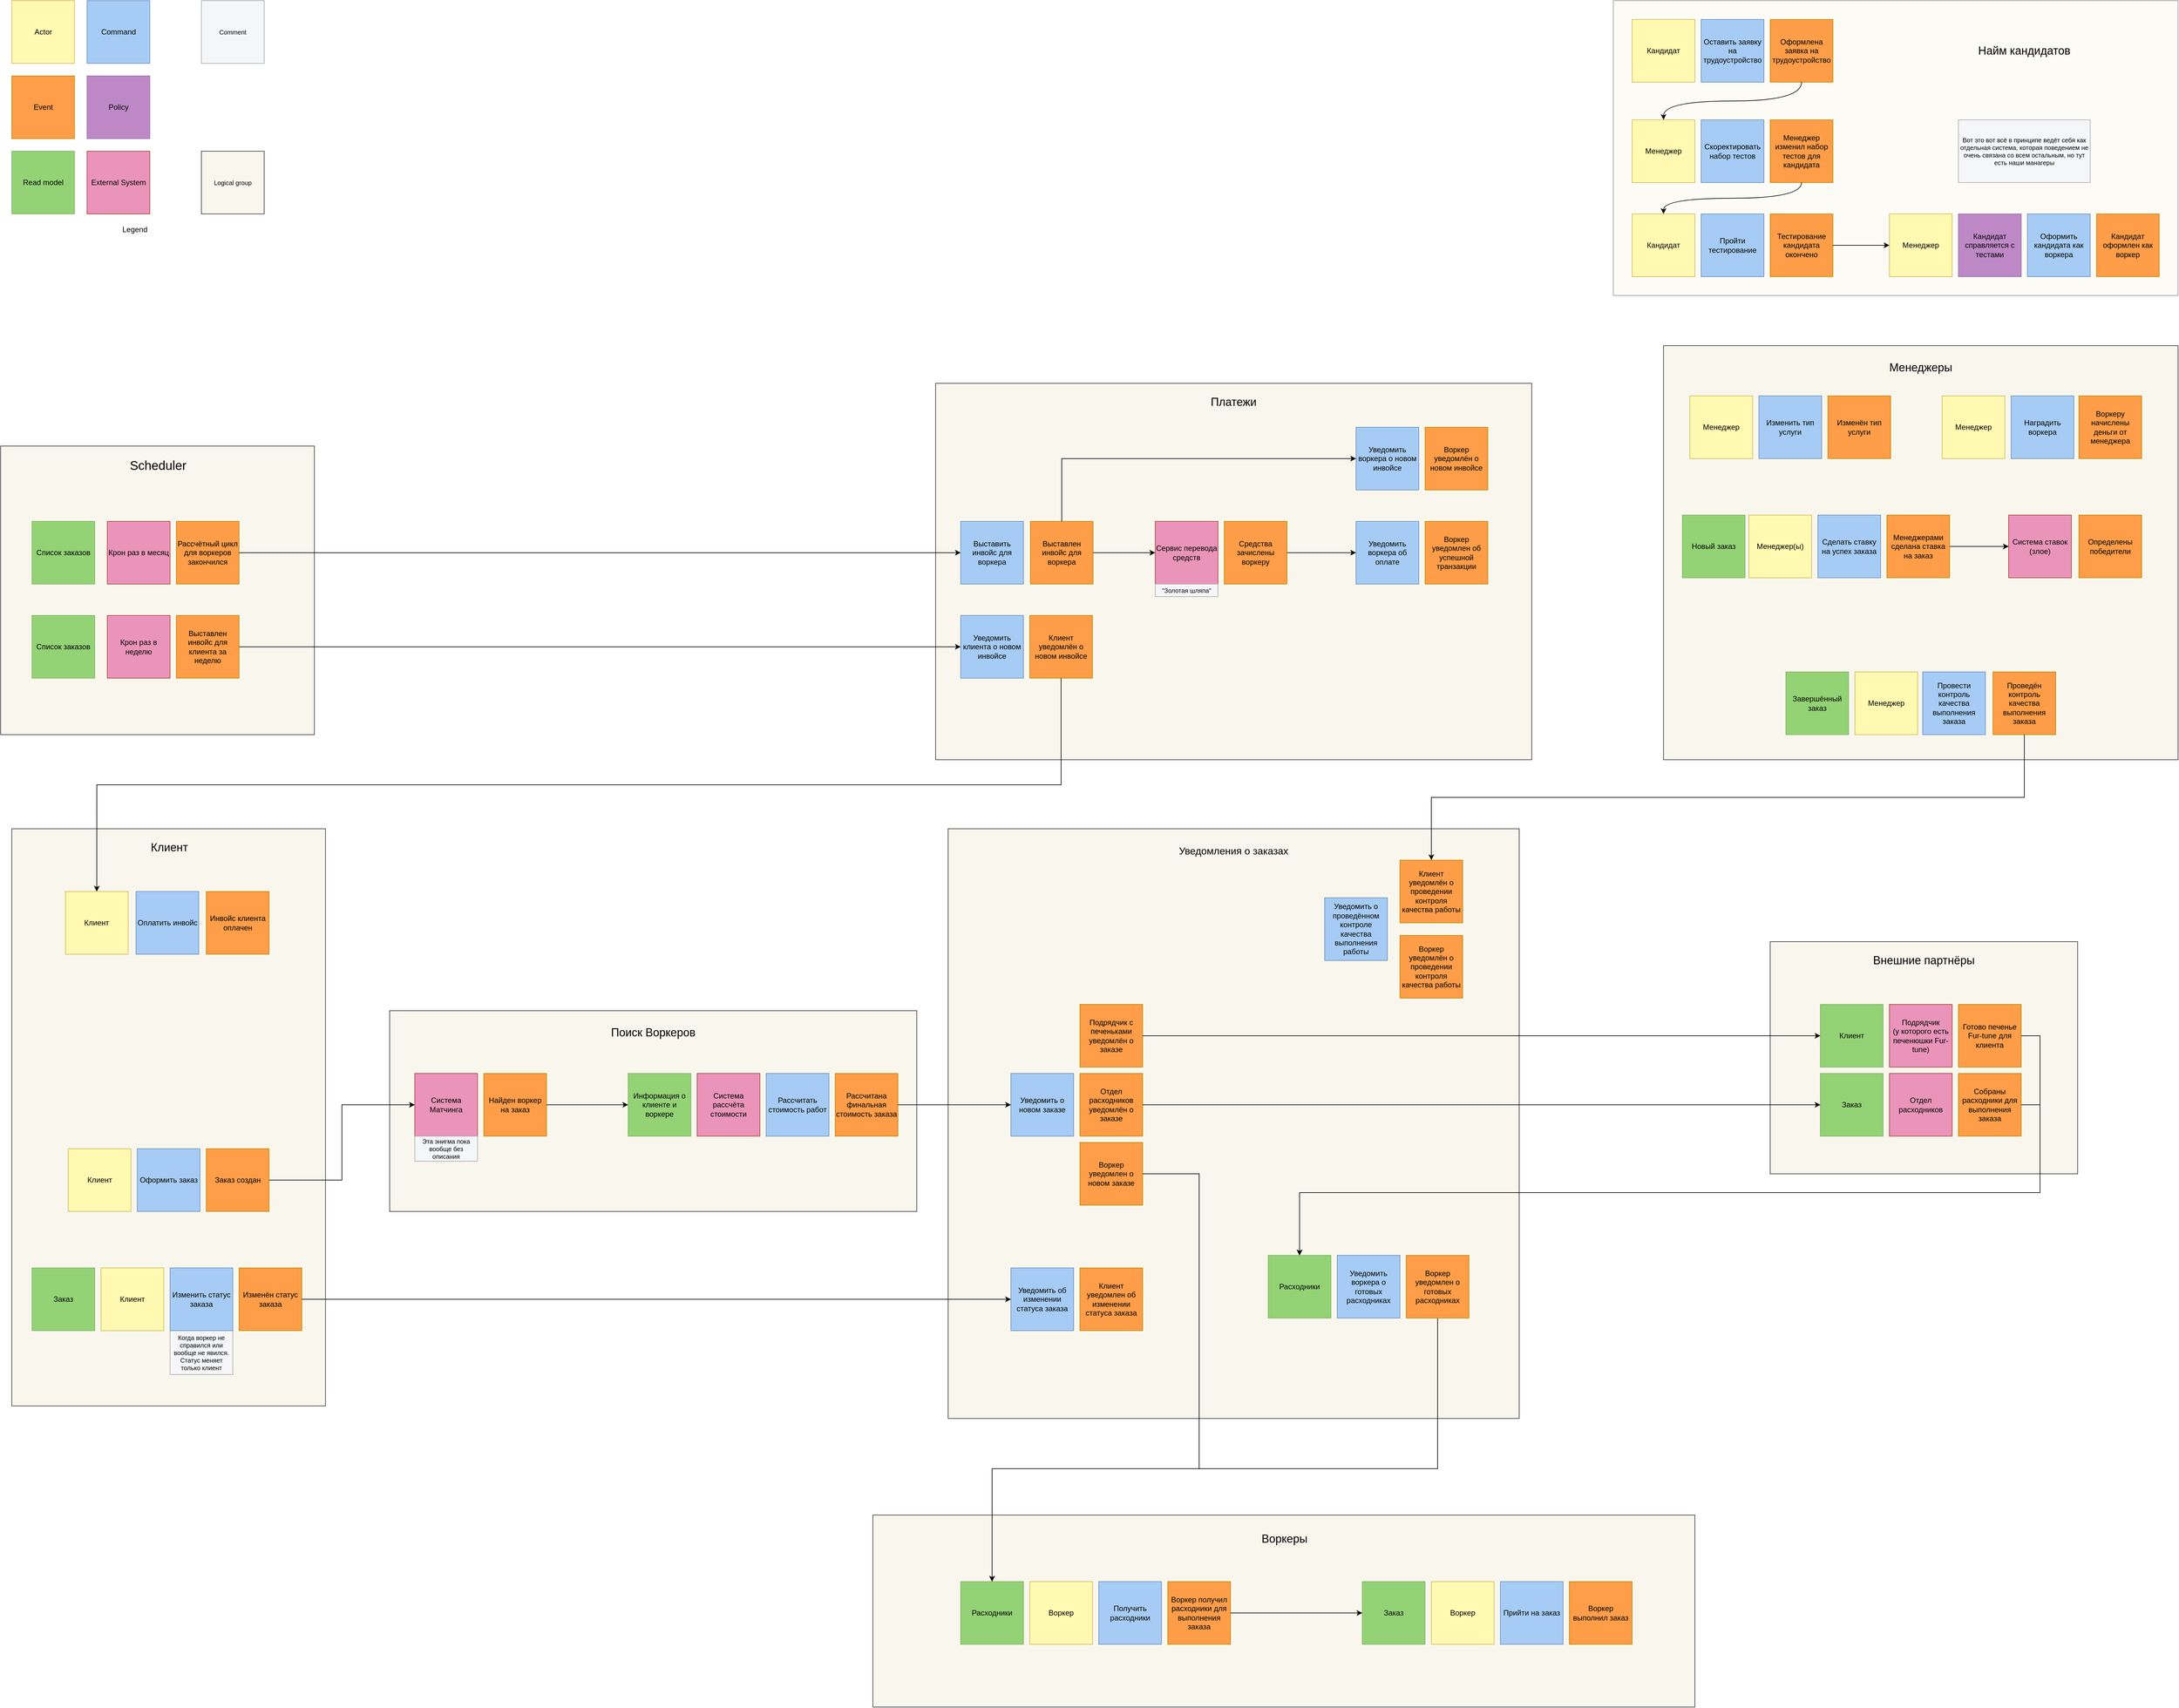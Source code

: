 <mxfile version="22.1.3" type="device">
  <diagram name="Страница — 1" id="EIuL48LAk6W-UodjuBAX">
    <mxGraphModel dx="-1080" dy="1481" grid="1" gridSize="10" guides="1" tooltips="1" connect="1" arrows="1" fold="1" page="1" pageScale="1" pageWidth="827" pageHeight="1169" background="none" math="0" shadow="0">
      <root>
        <mxCell id="0" />
        <mxCell id="1" parent="0" />
        <mxCell id="MikG4YNewmSnIjtrSvaZ-306" value="" style="group" vertex="1" connectable="0" parent="1">
          <mxGeometry x="2270" y="-10" width="502.25" height="460" as="geometry" />
        </mxCell>
        <mxCell id="MikG4YNewmSnIjtrSvaZ-277" value="" style="rounded=0;whiteSpace=wrap;html=1;fillColor=#f9f7ed;strokeColor=#36393d;container=0;" vertex="1" parent="MikG4YNewmSnIjtrSvaZ-306">
          <mxGeometry width="500" height="460" as="geometry" />
        </mxCell>
        <mxCell id="MikG4YNewmSnIjtrSvaZ-276" value="Scheduler" style="text;html=1;strokeColor=none;fillColor=none;align=center;verticalAlign=middle;whiteSpace=wrap;rounded=0;fontSize=20;container=0;" vertex="1" parent="MikG4YNewmSnIjtrSvaZ-306">
          <mxGeometry width="502.25" height="60" as="geometry" />
        </mxCell>
        <mxCell id="MikG4YNewmSnIjtrSvaZ-304" value="" style="group" vertex="1" connectable="0" parent="MikG4YNewmSnIjtrSvaZ-306">
          <mxGeometry x="50" y="120" width="330" height="100" as="geometry" />
        </mxCell>
        <mxCell id="MikG4YNewmSnIjtrSvaZ-128" value="Крон раз в месяц" style="rounded=0;whiteSpace=wrap;html=1;fillColor=#ea94bb;strokeColor=#ae4132;container=0;" vertex="1" parent="MikG4YNewmSnIjtrSvaZ-304">
          <mxGeometry x="120" width="100" height="100" as="geometry" />
        </mxCell>
        <mxCell id="MikG4YNewmSnIjtrSvaZ-296" value="Список заказов" style="rounded=0;whiteSpace=wrap;html=1;fillColor=#93d275;strokeColor=#82b366;container=0;" vertex="1" parent="MikG4YNewmSnIjtrSvaZ-304">
          <mxGeometry width="100" height="100" as="geometry" />
        </mxCell>
        <mxCell id="MikG4YNewmSnIjtrSvaZ-87" value="Рассчётный цикл для воркеров закончился" style="rounded=0;whiteSpace=wrap;html=1;fillColor=#ff9d48;strokeColor=#BF8A00;container=0;" vertex="1" parent="MikG4YNewmSnIjtrSvaZ-304">
          <mxGeometry x="230" width="100" height="100" as="geometry" />
        </mxCell>
        <mxCell id="MikG4YNewmSnIjtrSvaZ-293" value="" style="group" vertex="1" connectable="0" parent="1">
          <mxGeometry x="3780" y="600" width="910" height="940" as="geometry" />
        </mxCell>
        <mxCell id="MikG4YNewmSnIjtrSvaZ-242" value="" style="rounded=0;whiteSpace=wrap;html=1;fillColor=#f9f7ed;strokeColor=#36393d;" vertex="1" parent="MikG4YNewmSnIjtrSvaZ-293">
          <mxGeometry width="910" height="940" as="geometry" />
        </mxCell>
        <mxCell id="MikG4YNewmSnIjtrSvaZ-283" value="&lt;font style=&quot;font-size: 16px;&quot;&gt;Уведомления о заказах&lt;/font&gt;" style="text;html=1;strokeColor=none;fillColor=none;align=center;verticalAlign=middle;whiteSpace=wrap;rounded=0;" vertex="1" parent="MikG4YNewmSnIjtrSvaZ-293">
          <mxGeometry width="910" height="70" as="geometry" />
        </mxCell>
        <mxCell id="MikG4YNewmSnIjtrSvaZ-243" value="" style="group" vertex="1" connectable="0" parent="MikG4YNewmSnIjtrSvaZ-293">
          <mxGeometry x="100" y="700" width="210" height="100" as="geometry" />
        </mxCell>
        <mxCell id="MikG4YNewmSnIjtrSvaZ-75" value="Клиент уведомлен об изменении статуса заказа" style="rounded=0;whiteSpace=wrap;html=1;fillColor=#ff9d48;strokeColor=#BF8A00;" vertex="1" parent="MikG4YNewmSnIjtrSvaZ-243">
          <mxGeometry x="110" width="100" height="100" as="geometry" />
        </mxCell>
        <mxCell id="MikG4YNewmSnIjtrSvaZ-179" value="Уведомить об изменении статуса заказа" style="rounded=0;whiteSpace=wrap;html=1;fillColor=#a6ccf5;strokeColor=#6c8ebf;" vertex="1" parent="MikG4YNewmSnIjtrSvaZ-243">
          <mxGeometry width="100" height="100" as="geometry" />
        </mxCell>
        <mxCell id="MikG4YNewmSnIjtrSvaZ-196" value="" style="group" vertex="1" connectable="0" parent="MikG4YNewmSnIjtrSvaZ-293">
          <mxGeometry x="100" y="280" width="210" height="320" as="geometry" />
        </mxCell>
        <mxCell id="MikG4YNewmSnIjtrSvaZ-85" value="Отдел расходников уведомлён о заказе" style="rounded=0;whiteSpace=wrap;html=1;fillColor=#ff9d48;strokeColor=#BF8A00;" vertex="1" parent="MikG4YNewmSnIjtrSvaZ-196">
          <mxGeometry x="110" y="110" width="100" height="100" as="geometry" />
        </mxCell>
        <mxCell id="MikG4YNewmSnIjtrSvaZ-186" value="Уведомить о новом заказе" style="rounded=0;whiteSpace=wrap;html=1;fillColor=#a6ccf5;strokeColor=#6c8ebf;" vertex="1" parent="MikG4YNewmSnIjtrSvaZ-196">
          <mxGeometry y="110" width="100" height="100" as="geometry" />
        </mxCell>
        <mxCell id="MikG4YNewmSnIjtrSvaZ-76" value="Воркер уведомлен о новом заказе" style="rounded=0;whiteSpace=wrap;html=1;fillColor=#ff9d48;strokeColor=#BF8A00;" vertex="1" parent="MikG4YNewmSnIjtrSvaZ-196">
          <mxGeometry x="110" y="220" width="100" height="100" as="geometry" />
        </mxCell>
        <mxCell id="MikG4YNewmSnIjtrSvaZ-195" value="Подрядчик с печеньками уведомлён о заказе" style="rounded=0;whiteSpace=wrap;html=1;fillColor=#ff9d48;strokeColor=#BF8A00;" vertex="1" parent="MikG4YNewmSnIjtrSvaZ-196">
          <mxGeometry x="110" width="100" height="100" as="geometry" />
        </mxCell>
        <mxCell id="MikG4YNewmSnIjtrSvaZ-292" value="" style="group" vertex="1" connectable="0" parent="1">
          <mxGeometry x="2890" y="890" width="840" height="320" as="geometry" />
        </mxCell>
        <mxCell id="MikG4YNewmSnIjtrSvaZ-290" value="" style="rounded=0;whiteSpace=wrap;html=1;fillColor=#f9f7ed;strokeColor=#36393d;" vertex="1" parent="MikG4YNewmSnIjtrSvaZ-292">
          <mxGeometry width="840" height="320" as="geometry" />
        </mxCell>
        <mxCell id="MikG4YNewmSnIjtrSvaZ-291" value="Поиск Воркеров" style="text;html=1;strokeColor=none;fillColor=none;align=center;verticalAlign=middle;whiteSpace=wrap;rounded=0;fontSize=18;" vertex="1" parent="MikG4YNewmSnIjtrSvaZ-292">
          <mxGeometry width="840" height="70" as="geometry" />
        </mxCell>
        <mxCell id="MikG4YNewmSnIjtrSvaZ-307" value="Система рассчёта стоимости" style="rounded=0;whiteSpace=wrap;html=1;fillColor=#ea94bb;strokeColor=#ae4132;" vertex="1" parent="MikG4YNewmSnIjtrSvaZ-292">
          <mxGeometry x="490" y="100" width="100" height="100" as="geometry" />
        </mxCell>
        <mxCell id="MikG4YNewmSnIjtrSvaZ-57" value="Информация о клиенте и воркере" style="rounded=0;whiteSpace=wrap;html=1;fillColor=#93d275;strokeColor=#82b366;" vertex="1" parent="MikG4YNewmSnIjtrSvaZ-292">
          <mxGeometry x="380" y="100" width="100" height="100" as="geometry" />
        </mxCell>
        <mxCell id="MikG4YNewmSnIjtrSvaZ-56" value="Рассчитать стоимость работ" style="rounded=0;whiteSpace=wrap;html=1;fillColor=#a6ccf5;strokeColor=#6c8ebf;" vertex="1" parent="MikG4YNewmSnIjtrSvaZ-292">
          <mxGeometry x="600" y="100" width="100" height="100" as="geometry" />
        </mxCell>
        <mxCell id="MikG4YNewmSnIjtrSvaZ-54" value="Рассчитана&lt;br&gt;финальная стоимость заказа" style="rounded=0;whiteSpace=wrap;html=1;fillColor=#ff9d48;strokeColor=#BF8A00;" vertex="1" parent="MikG4YNewmSnIjtrSvaZ-292">
          <mxGeometry x="710" y="100" width="100" height="100" as="geometry" />
        </mxCell>
        <mxCell id="MikG4YNewmSnIjtrSvaZ-46" value="" style="group" vertex="1" connectable="0" parent="MikG4YNewmSnIjtrSvaZ-292">
          <mxGeometry x="40" y="100" width="210" height="140" as="geometry" />
        </mxCell>
        <mxCell id="MikG4YNewmSnIjtrSvaZ-47" value="Система Матчинга" style="rounded=0;whiteSpace=wrap;html=1;fillColor=#ea94bb;strokeColor=#ae4132;" vertex="1" parent="MikG4YNewmSnIjtrSvaZ-46">
          <mxGeometry width="100" height="100" as="geometry" />
        </mxCell>
        <mxCell id="MikG4YNewmSnIjtrSvaZ-48" value="Эта энигма пока вообще без описания" style="rounded=0;whiteSpace=wrap;html=1;fillColor=#f5f6f8;fontColor=default;fontStyle=0;fontSize=10;strokeColor=#AAAAAA;" vertex="1" parent="MikG4YNewmSnIjtrSvaZ-46">
          <mxGeometry y="100" width="100" height="40" as="geometry" />
        </mxCell>
        <mxCell id="MikG4YNewmSnIjtrSvaZ-49" value="Найден воркер на заказ" style="rounded=0;whiteSpace=wrap;html=1;fillColor=#ff9d48;strokeColor=#BF8A00;" vertex="1" parent="MikG4YNewmSnIjtrSvaZ-46">
          <mxGeometry x="110" width="100" height="100" as="geometry" />
        </mxCell>
        <mxCell id="MikG4YNewmSnIjtrSvaZ-318" style="edgeStyle=orthogonalEdgeStyle;rounded=0;orthogonalLoop=1;jettySize=auto;html=1;entryX=0;entryY=0.5;entryDx=0;entryDy=0;" edge="1" parent="MikG4YNewmSnIjtrSvaZ-292" source="MikG4YNewmSnIjtrSvaZ-49" target="MikG4YNewmSnIjtrSvaZ-57">
          <mxGeometry relative="1" as="geometry" />
        </mxCell>
        <mxCell id="MikG4YNewmSnIjtrSvaZ-289" value="" style="group" vertex="1" connectable="0" parent="1">
          <mxGeometry x="3660" y="1694" width="1310" height="306" as="geometry" />
        </mxCell>
        <mxCell id="MikG4YNewmSnIjtrSvaZ-248" value="" style="rounded=0;whiteSpace=wrap;html=1;fillColor=#f9f7ed;strokeColor=#36393d;" vertex="1" parent="MikG4YNewmSnIjtrSvaZ-289">
          <mxGeometry width="1310" height="306" as="geometry" />
        </mxCell>
        <mxCell id="MikG4YNewmSnIjtrSvaZ-288" value="Воркеры" style="text;html=1;strokeColor=none;fillColor=none;align=center;verticalAlign=middle;whiteSpace=wrap;rounded=0;fontSize=18;" vertex="1" parent="MikG4YNewmSnIjtrSvaZ-289">
          <mxGeometry x="2" width="1308" height="76" as="geometry" />
        </mxCell>
        <mxCell id="MikG4YNewmSnIjtrSvaZ-287" value="" style="group" vertex="1" connectable="0" parent="1">
          <mxGeometry x="4920" y="-170" width="820" height="660" as="geometry" />
        </mxCell>
        <mxCell id="MikG4YNewmSnIjtrSvaZ-273" value="" style="rounded=0;whiteSpace=wrap;html=1;fillColor=#f9f7ed;strokeColor=#36393d;" vertex="1" parent="MikG4YNewmSnIjtrSvaZ-287">
          <mxGeometry width="820" height="660" as="geometry" />
        </mxCell>
        <mxCell id="MikG4YNewmSnIjtrSvaZ-286" value="Менеджеры" style="text;html=1;strokeColor=none;fillColor=none;align=center;verticalAlign=middle;whiteSpace=wrap;rounded=0;fontSize=18;" vertex="1" parent="MikG4YNewmSnIjtrSvaZ-287">
          <mxGeometry width="820" height="70" as="geometry" />
        </mxCell>
        <mxCell id="MikG4YNewmSnIjtrSvaZ-259" style="edgeStyle=orthogonalEdgeStyle;rounded=0;orthogonalLoop=1;jettySize=auto;html=1;entryX=0;entryY=0.5;entryDx=0;entryDy=0;" edge="1" parent="MikG4YNewmSnIjtrSvaZ-287" source="MikG4YNewmSnIjtrSvaZ-92" target="MikG4YNewmSnIjtrSvaZ-94">
          <mxGeometry relative="1" as="geometry" />
        </mxCell>
        <mxCell id="MikG4YNewmSnIjtrSvaZ-295" value="" style="group" vertex="1" connectable="0" parent="MikG4YNewmSnIjtrSvaZ-287">
          <mxGeometry x="550" y="270" width="212" height="100" as="geometry" />
        </mxCell>
        <mxCell id="MikG4YNewmSnIjtrSvaZ-94" value="Система ставок&lt;br&gt;(злое)" style="rounded=0;whiteSpace=wrap;html=1;fillColor=#ea94bb;strokeColor=#ae4132;" vertex="1" parent="MikG4YNewmSnIjtrSvaZ-295">
          <mxGeometry width="100" height="100" as="geometry" />
        </mxCell>
        <mxCell id="MikG4YNewmSnIjtrSvaZ-93" value="Определены победители" style="rounded=0;whiteSpace=wrap;html=1;fillColor=#ff9d48;strokeColor=#BF8A00;" vertex="1" parent="MikG4YNewmSnIjtrSvaZ-295">
          <mxGeometry x="112" width="100" height="100" as="geometry" />
        </mxCell>
        <mxCell id="MikG4YNewmSnIjtrSvaZ-265" value="" style="group" vertex="1" connectable="0" parent="MikG4YNewmSnIjtrSvaZ-287">
          <mxGeometry x="42" y="80" width="320" height="100" as="geometry" />
        </mxCell>
        <mxCell id="MikG4YNewmSnIjtrSvaZ-91" value="Изменён тип услуги" style="rounded=0;whiteSpace=wrap;html=1;fillColor=#ff9d48;strokeColor=#BF8A00;" vertex="1" parent="MikG4YNewmSnIjtrSvaZ-265">
          <mxGeometry x="220" width="100" height="100" as="geometry" />
        </mxCell>
        <mxCell id="MikG4YNewmSnIjtrSvaZ-263" value="Менеджер" style="rounded=0;whiteSpace=wrap;html=1;fillColor=#fff9b1;fillStyle=auto;strokeColor=#d6b656;" vertex="1" parent="MikG4YNewmSnIjtrSvaZ-265">
          <mxGeometry width="100" height="100" as="geometry" />
        </mxCell>
        <mxCell id="MikG4YNewmSnIjtrSvaZ-264" value="Изменить тип услуги" style="rounded=0;whiteSpace=wrap;html=1;fillColor=#a6ccf5;strokeColor=#6c8ebf;" vertex="1" parent="MikG4YNewmSnIjtrSvaZ-265">
          <mxGeometry x="110" width="100" height="100" as="geometry" />
        </mxCell>
        <mxCell id="MikG4YNewmSnIjtrSvaZ-262" value="" style="group" vertex="1" connectable="0" parent="MikG4YNewmSnIjtrSvaZ-287">
          <mxGeometry x="444" y="80" width="318" height="100" as="geometry" />
        </mxCell>
        <mxCell id="MikG4YNewmSnIjtrSvaZ-96" value="Воркеру начислены деньги от менеджера" style="rounded=0;whiteSpace=wrap;html=1;fillColor=#ff9d48;strokeColor=#BF8A00;" vertex="1" parent="MikG4YNewmSnIjtrSvaZ-262">
          <mxGeometry x="218" width="100" height="100" as="geometry" />
        </mxCell>
        <mxCell id="MikG4YNewmSnIjtrSvaZ-260" value="Менеджер" style="rounded=0;whiteSpace=wrap;html=1;fillColor=#fff9b1;fillStyle=auto;strokeColor=#d6b656;" vertex="1" parent="MikG4YNewmSnIjtrSvaZ-262">
          <mxGeometry width="100" height="100" as="geometry" />
        </mxCell>
        <mxCell id="MikG4YNewmSnIjtrSvaZ-261" value="Наградить воркера" style="rounded=0;whiteSpace=wrap;html=1;fillColor=#a6ccf5;strokeColor=#6c8ebf;" vertex="1" parent="MikG4YNewmSnIjtrSvaZ-262">
          <mxGeometry x="110" width="100" height="100" as="geometry" />
        </mxCell>
        <mxCell id="MikG4YNewmSnIjtrSvaZ-269" value="" style="group" vertex="1" connectable="0" parent="MikG4YNewmSnIjtrSvaZ-287">
          <mxGeometry x="195" y="520" width="430" height="100" as="geometry" />
        </mxCell>
        <mxCell id="MikG4YNewmSnIjtrSvaZ-98" value="Проведён контроль качества выполнения заказа" style="rounded=0;whiteSpace=wrap;html=1;fillColor=#ff9d48;strokeColor=#BF8A00;" vertex="1" parent="MikG4YNewmSnIjtrSvaZ-269">
          <mxGeometry x="330" width="100" height="100" as="geometry" />
        </mxCell>
        <mxCell id="MikG4YNewmSnIjtrSvaZ-266" value="Менеджер" style="rounded=0;whiteSpace=wrap;html=1;fillColor=#fff9b1;fillStyle=auto;strokeColor=#d6b656;" vertex="1" parent="MikG4YNewmSnIjtrSvaZ-269">
          <mxGeometry x="110" width="100" height="100" as="geometry" />
        </mxCell>
        <mxCell id="MikG4YNewmSnIjtrSvaZ-267" value="Завершённый заказ" style="rounded=0;whiteSpace=wrap;html=1;fillColor=#93d275;strokeColor=#82b366;" vertex="1" parent="MikG4YNewmSnIjtrSvaZ-269">
          <mxGeometry width="100" height="100" as="geometry" />
        </mxCell>
        <mxCell id="MikG4YNewmSnIjtrSvaZ-268" value="Провести контроль качества выполнения заказа" style="rounded=0;whiteSpace=wrap;html=1;fillColor=#a6ccf5;strokeColor=#6c8ebf;" vertex="1" parent="MikG4YNewmSnIjtrSvaZ-269">
          <mxGeometry x="218" width="100" height="100" as="geometry" />
        </mxCell>
        <mxCell id="MikG4YNewmSnIjtrSvaZ-311" value="" style="group" vertex="1" connectable="0" parent="MikG4YNewmSnIjtrSvaZ-287">
          <mxGeometry x="30" y="270" width="426" height="100" as="geometry" />
        </mxCell>
        <mxCell id="MikG4YNewmSnIjtrSvaZ-310" value="Новый заказ" style="rounded=0;whiteSpace=wrap;html=1;fillColor=#93d275;strokeColor=#82b366;" vertex="1" parent="MikG4YNewmSnIjtrSvaZ-311">
          <mxGeometry width="100" height="100" as="geometry" />
        </mxCell>
        <mxCell id="MikG4YNewmSnIjtrSvaZ-92" value="Менеджерами сделана ставка на заказ" style="rounded=0;whiteSpace=wrap;html=1;fillColor=#ff9d48;strokeColor=#BF8A00;" vertex="1" parent="MikG4YNewmSnIjtrSvaZ-311">
          <mxGeometry x="326" width="100" height="100" as="geometry" />
        </mxCell>
        <mxCell id="MikG4YNewmSnIjtrSvaZ-256" value="Менеджер(ы)" style="rounded=0;whiteSpace=wrap;html=1;fillColor=#fff9b1;fillStyle=auto;strokeColor=#d6b656;" vertex="1" parent="MikG4YNewmSnIjtrSvaZ-311">
          <mxGeometry x="106" width="100" height="100" as="geometry" />
        </mxCell>
        <mxCell id="MikG4YNewmSnIjtrSvaZ-257" value="Сделать ставку на успех заказа" style="rounded=0;whiteSpace=wrap;html=1;fillColor=#a6ccf5;strokeColor=#6c8ebf;" vertex="1" parent="MikG4YNewmSnIjtrSvaZ-311">
          <mxGeometry x="216" width="100" height="100" as="geometry" />
        </mxCell>
        <mxCell id="MikG4YNewmSnIjtrSvaZ-285" value="" style="group" vertex="1" connectable="0" parent="1">
          <mxGeometry x="5090" y="780" width="490" height="370" as="geometry" />
        </mxCell>
        <mxCell id="MikG4YNewmSnIjtrSvaZ-244" value="" style="rounded=0;whiteSpace=wrap;html=1;fillColor=#f9f7ed;strokeColor=#36393d;" vertex="1" parent="MikG4YNewmSnIjtrSvaZ-285">
          <mxGeometry width="490" height="370" as="geometry" />
        </mxCell>
        <mxCell id="MikG4YNewmSnIjtrSvaZ-284" value="Внешние партнёры" style="text;html=1;strokeColor=none;fillColor=none;align=center;verticalAlign=middle;whiteSpace=wrap;rounded=0;fontSize=18;" vertex="1" parent="MikG4YNewmSnIjtrSvaZ-285">
          <mxGeometry width="490" height="60" as="geometry" />
        </mxCell>
        <mxCell id="MikG4YNewmSnIjtrSvaZ-314" value="" style="group" vertex="1" connectable="0" parent="MikG4YNewmSnIjtrSvaZ-285">
          <mxGeometry x="80" y="100" width="320" height="100" as="geometry" />
        </mxCell>
        <mxCell id="MikG4YNewmSnIjtrSvaZ-313" value="Клиент" style="rounded=0;whiteSpace=wrap;html=1;fillColor=#93d275;strokeColor=#82b366;" vertex="1" parent="MikG4YNewmSnIjtrSvaZ-314">
          <mxGeometry width="100" height="100" as="geometry" />
        </mxCell>
        <mxCell id="MikG4YNewmSnIjtrSvaZ-40" value="Готово печенье Fur-tune для клиента" style="rounded=0;whiteSpace=wrap;html=1;fillColor=#ff9d48;strokeColor=#BF8A00;" vertex="1" parent="MikG4YNewmSnIjtrSvaZ-314">
          <mxGeometry x="220" width="100" height="100" as="geometry" />
        </mxCell>
        <mxCell id="MikG4YNewmSnIjtrSvaZ-41" value="Подрядчик&lt;br&gt;(у которого есть печенюшки Fur-tune)" style="rounded=0;whiteSpace=wrap;html=1;fillColor=#ea94bb;strokeColor=#ae4132;" vertex="1" parent="MikG4YNewmSnIjtrSvaZ-314">
          <mxGeometry x="110" width="100" height="100" as="geometry" />
        </mxCell>
        <mxCell id="MikG4YNewmSnIjtrSvaZ-315" value="" style="group" vertex="1" connectable="0" parent="MikG4YNewmSnIjtrSvaZ-285">
          <mxGeometry x="80" y="210" width="320" height="100" as="geometry" />
        </mxCell>
        <mxCell id="MikG4YNewmSnIjtrSvaZ-312" value="Заказ" style="rounded=0;whiteSpace=wrap;html=1;fillColor=#93d275;strokeColor=#82b366;" vertex="1" parent="MikG4YNewmSnIjtrSvaZ-315">
          <mxGeometry width="100" height="100" as="geometry" />
        </mxCell>
        <mxCell id="MikG4YNewmSnIjtrSvaZ-86" value="Собраны расходники для выполнения заказа" style="rounded=0;whiteSpace=wrap;html=1;fillColor=#ff9d48;strokeColor=#BF8A00;" vertex="1" parent="MikG4YNewmSnIjtrSvaZ-315">
          <mxGeometry x="220" width="100" height="100" as="geometry" />
        </mxCell>
        <mxCell id="MikG4YNewmSnIjtrSvaZ-194" value="Отдел расходников" style="rounded=0;whiteSpace=wrap;html=1;fillColor=#ea94bb;strokeColor=#ae4132;" vertex="1" parent="MikG4YNewmSnIjtrSvaZ-315">
          <mxGeometry x="110" width="100" height="100" as="geometry" />
        </mxCell>
        <mxCell id="MikG4YNewmSnIjtrSvaZ-282" value="" style="group" vertex="1" connectable="0" parent="1">
          <mxGeometry x="3760" y="-110" width="950" height="600" as="geometry" />
        </mxCell>
        <mxCell id="MikG4YNewmSnIjtrSvaZ-251" value="" style="rounded=0;whiteSpace=wrap;html=1;fillColor=#f9f7ed;strokeColor=#36393d;" vertex="1" parent="MikG4YNewmSnIjtrSvaZ-282">
          <mxGeometry width="950" height="600" as="geometry" />
        </mxCell>
        <mxCell id="MikG4YNewmSnIjtrSvaZ-281" value="&lt;font style=&quot;font-size: 18px;&quot;&gt;Платежи&lt;/font&gt;" style="text;html=1;strokeColor=none;fillColor=none;align=center;verticalAlign=middle;whiteSpace=wrap;rounded=0;" vertex="1" parent="MikG4YNewmSnIjtrSvaZ-282">
          <mxGeometry width="950" height="60" as="geometry" />
        </mxCell>
        <mxCell id="MikG4YNewmSnIjtrSvaZ-280" value="" style="group" vertex="1" connectable="0" parent="1">
          <mxGeometry x="2287.75" y="600" width="502.25" height="920" as="geometry" />
        </mxCell>
        <mxCell id="MikG4YNewmSnIjtrSvaZ-249" value="" style="rounded=0;whiteSpace=wrap;html=1;fillColor=#f9f7ed;strokeColor=#36393d;" vertex="1" parent="MikG4YNewmSnIjtrSvaZ-280">
          <mxGeometry width="500" height="920" as="geometry" />
        </mxCell>
        <mxCell id="MikG4YNewmSnIjtrSvaZ-279" value="Клиент" style="text;html=1;strokeColor=none;fillColor=none;align=center;verticalAlign=middle;whiteSpace=wrap;rounded=0;fontSize=18;" vertex="1" parent="MikG4YNewmSnIjtrSvaZ-280">
          <mxGeometry width="502.25" height="60" as="geometry" />
        </mxCell>
        <mxCell id="MikG4YNewmSnIjtrSvaZ-309" value="" style="group" vertex="1" connectable="0" parent="MikG4YNewmSnIjtrSvaZ-280">
          <mxGeometry x="32.25" y="700" width="430" height="170" as="geometry" />
        </mxCell>
        <mxCell id="MikG4YNewmSnIjtrSvaZ-308" value="Заказ" style="rounded=0;whiteSpace=wrap;html=1;fillColor=#93d275;strokeColor=#82b366;" vertex="1" parent="MikG4YNewmSnIjtrSvaZ-309">
          <mxGeometry width="100" height="100" as="geometry" />
        </mxCell>
        <mxCell id="MikG4YNewmSnIjtrSvaZ-237" value="Когда воркер не справился или вообще не явился. Статус меняет только клиент" style="rounded=0;whiteSpace=wrap;html=1;fillColor=#f5f6f8;fontColor=default;fontStyle=0;fontSize=10;strokeColor=#AAAAAA;" vertex="1" parent="MikG4YNewmSnIjtrSvaZ-309">
          <mxGeometry x="220" y="100" width="100" height="70" as="geometry" />
        </mxCell>
        <mxCell id="MikG4YNewmSnIjtrSvaZ-74" value="Изменён статус заказа" style="rounded=0;whiteSpace=wrap;html=1;fillColor=#ff9d48;strokeColor=#BF8A00;" vertex="1" parent="MikG4YNewmSnIjtrSvaZ-309">
          <mxGeometry x="330" width="100" height="100" as="geometry" />
        </mxCell>
        <mxCell id="MikG4YNewmSnIjtrSvaZ-182" value="Клиент" style="rounded=0;whiteSpace=wrap;html=1;fillColor=#fff9b1;fillStyle=auto;strokeColor=#d6b656;" vertex="1" parent="MikG4YNewmSnIjtrSvaZ-309">
          <mxGeometry x="110" width="100" height="100" as="geometry" />
        </mxCell>
        <mxCell id="MikG4YNewmSnIjtrSvaZ-183" value="Изменить статус заказа" style="rounded=0;whiteSpace=wrap;html=1;fillColor=#a6ccf5;strokeColor=#6c8ebf;" vertex="1" parent="MikG4YNewmSnIjtrSvaZ-309">
          <mxGeometry x="220" width="100" height="100" as="geometry" />
        </mxCell>
        <mxCell id="MikG4YNewmSnIjtrSvaZ-1" value="Actor" style="rounded=0;whiteSpace=wrap;html=1;fillColor=#fff9b1;fillStyle=auto;strokeColor=#d6b656;" vertex="1" parent="1">
          <mxGeometry x="2287.75" y="-720" width="100" height="100" as="geometry" />
        </mxCell>
        <mxCell id="MikG4YNewmSnIjtrSvaZ-2" value="Command" style="rounded=0;whiteSpace=wrap;html=1;fillColor=#a6ccf5;strokeColor=#6c8ebf;" vertex="1" parent="1">
          <mxGeometry x="2407.75" y="-720" width="100" height="100" as="geometry" />
        </mxCell>
        <mxCell id="MikG4YNewmSnIjtrSvaZ-3" value="Event" style="rounded=0;whiteSpace=wrap;html=1;fillColor=#ff9d48;strokeColor=#BF8A00;" vertex="1" parent="1">
          <mxGeometry x="2287.75" y="-600" width="100" height="100" as="geometry" />
        </mxCell>
        <mxCell id="MikG4YNewmSnIjtrSvaZ-4" value="Policy" style="rounded=0;whiteSpace=wrap;html=1;fillColor=#be88c7;strokeColor=#9673a6;" vertex="1" parent="1">
          <mxGeometry x="2407.75" y="-600" width="100" height="100" as="geometry" />
        </mxCell>
        <mxCell id="MikG4YNewmSnIjtrSvaZ-5" value="Read model" style="rounded=0;whiteSpace=wrap;html=1;fillColor=#93d275;strokeColor=#82b366;" vertex="1" parent="1">
          <mxGeometry x="2287.75" y="-480" width="100" height="100" as="geometry" />
        </mxCell>
        <mxCell id="MikG4YNewmSnIjtrSvaZ-6" value="External System" style="rounded=0;whiteSpace=wrap;html=1;fillColor=#ea94bb;strokeColor=#ae4132;" vertex="1" parent="1">
          <mxGeometry x="2407.75" y="-480" width="100" height="100" as="geometry" />
        </mxCell>
        <mxCell id="MikG4YNewmSnIjtrSvaZ-7" value="Comment" style="rounded=0;whiteSpace=wrap;html=1;fillColor=#f5f6f8;strokeColor=#AAAAAA;fontSize=10;" vertex="1" parent="1">
          <mxGeometry x="2590" y="-720" width="100" height="100" as="geometry" />
        </mxCell>
        <mxCell id="MikG4YNewmSnIjtrSvaZ-132" style="edgeStyle=orthogonalEdgeStyle;orthogonalLoop=1;jettySize=auto;html=1;curved=1;entryX=0;entryY=0.5;entryDx=0;entryDy=0;" edge="1" parent="1" source="MikG4YNewmSnIjtrSvaZ-87" target="MikG4YNewmSnIjtrSvaZ-129">
          <mxGeometry relative="1" as="geometry">
            <mxPoint x="3160" y="160" as="targetPoint" />
          </mxGeometry>
        </mxCell>
        <mxCell id="MikG4YNewmSnIjtrSvaZ-131" value="" style="group" vertex="1" connectable="0" parent="1">
          <mxGeometry x="3800" y="110" width="211" height="100" as="geometry" />
        </mxCell>
        <mxCell id="MikG4YNewmSnIjtrSvaZ-129" value="Выставить инвойс для воркера" style="rounded=0;whiteSpace=wrap;html=1;fillColor=#a6ccf5;strokeColor=#6c8ebf;" vertex="1" parent="MikG4YNewmSnIjtrSvaZ-131">
          <mxGeometry width="100" height="100" as="geometry" />
        </mxCell>
        <mxCell id="MikG4YNewmSnIjtrSvaZ-130" value="Выставлен инвойс для воркера" style="rounded=0;whiteSpace=wrap;html=1;fillColor=#ff9d48;strokeColor=#BF8A00;" vertex="1" parent="MikG4YNewmSnIjtrSvaZ-131">
          <mxGeometry x="111" width="100" height="100" as="geometry" />
        </mxCell>
        <mxCell id="MikG4YNewmSnIjtrSvaZ-133" style="edgeStyle=orthogonalEdgeStyle;orthogonalLoop=1;jettySize=auto;html=1;entryX=0;entryY=0.5;entryDx=0;entryDy=0;curved=1;" edge="1" parent="1" source="MikG4YNewmSnIjtrSvaZ-130" target="MikG4YNewmSnIjtrSvaZ-89">
          <mxGeometry relative="1" as="geometry" />
        </mxCell>
        <mxCell id="MikG4YNewmSnIjtrSvaZ-135" value="" style="group" vertex="1" connectable="0" parent="1">
          <mxGeometry x="4110" y="110" width="210" height="120" as="geometry" />
        </mxCell>
        <mxCell id="MikG4YNewmSnIjtrSvaZ-90" value="" style="group" vertex="1" connectable="0" parent="MikG4YNewmSnIjtrSvaZ-135">
          <mxGeometry width="210" height="100" as="geometry" />
        </mxCell>
        <mxCell id="MikG4YNewmSnIjtrSvaZ-88" value="Средства зачислены воркеру" style="rounded=0;whiteSpace=wrap;html=1;fillColor=#ff9d48;strokeColor=#BF8A00;" vertex="1" parent="MikG4YNewmSnIjtrSvaZ-90">
          <mxGeometry x="110" width="100" height="100" as="geometry" />
        </mxCell>
        <mxCell id="MikG4YNewmSnIjtrSvaZ-89" value="Сервис перевода средств" style="rounded=0;whiteSpace=wrap;html=1;fillColor=#ea94bb;strokeColor=#ae4132;" vertex="1" parent="MikG4YNewmSnIjtrSvaZ-90">
          <mxGeometry width="100" height="100" as="geometry" />
        </mxCell>
        <mxCell id="MikG4YNewmSnIjtrSvaZ-134" value="&quot;Золотая шляпа&quot;" style="rounded=0;whiteSpace=wrap;html=1;fillColor=#f5f6f8;strokeColor=#AAAAAA;fontSize=10;" vertex="1" parent="MikG4YNewmSnIjtrSvaZ-135">
          <mxGeometry y="100" width="100" height="20" as="geometry" />
        </mxCell>
        <mxCell id="MikG4YNewmSnIjtrSvaZ-149" style="edgeStyle=orthogonalEdgeStyle;orthogonalLoop=1;jettySize=auto;html=1;entryX=0;entryY=0.5;entryDx=0;entryDy=0;curved=1;" edge="1" parent="1" source="MikG4YNewmSnIjtrSvaZ-88" target="MikG4YNewmSnIjtrSvaZ-144">
          <mxGeometry relative="1" as="geometry" />
        </mxCell>
        <mxCell id="MikG4YNewmSnIjtrSvaZ-152" value="" style="edgeStyle=orthogonalEdgeStyle;orthogonalLoop=1;jettySize=auto;html=1;entryX=0;entryY=0.5;entryDx=0;entryDy=0;exitX=0.5;exitY=0;exitDx=0;exitDy=0;rounded=0;" edge="1" parent="1" source="MikG4YNewmSnIjtrSvaZ-130" target="MikG4YNewmSnIjtrSvaZ-145">
          <mxGeometry relative="1" as="geometry">
            <mxPoint x="3561" y="310" as="sourcePoint" />
            <mxPoint x="4420" y="80" as="targetPoint" />
          </mxGeometry>
        </mxCell>
        <mxCell id="MikG4YNewmSnIjtrSvaZ-169" style="edgeStyle=orthogonalEdgeStyle;orthogonalLoop=1;jettySize=auto;html=1;curved=1;entryX=0;entryY=0.5;entryDx=0;entryDy=0;" edge="1" parent="1" source="MikG4YNewmSnIjtrSvaZ-78" target="MikG4YNewmSnIjtrSvaZ-146">
          <mxGeometry relative="1" as="geometry">
            <mxPoint x="3760" y="530" as="targetPoint" />
          </mxGeometry>
        </mxCell>
        <mxCell id="MikG4YNewmSnIjtrSvaZ-174" value="" style="group" vertex="1" connectable="0" parent="1">
          <mxGeometry x="2377.75" y="1110" width="320" height="100" as="geometry" />
        </mxCell>
        <mxCell id="MikG4YNewmSnIjtrSvaZ-77" value="Заказ создан" style="rounded=0;whiteSpace=wrap;html=1;fillColor=#ff9d48;strokeColor=#BF8A00;" vertex="1" parent="MikG4YNewmSnIjtrSvaZ-174">
          <mxGeometry x="220" width="100" height="100" as="geometry" />
        </mxCell>
        <mxCell id="MikG4YNewmSnIjtrSvaZ-172" value="Клиент" style="rounded=0;whiteSpace=wrap;html=1;fillColor=#fff9b1;fillStyle=auto;strokeColor=#d6b656;" vertex="1" parent="MikG4YNewmSnIjtrSvaZ-174">
          <mxGeometry width="100" height="100" as="geometry" />
        </mxCell>
        <mxCell id="MikG4YNewmSnIjtrSvaZ-173" value="Оформить заказ" style="rounded=0;whiteSpace=wrap;html=1;fillColor=#a6ccf5;strokeColor=#6c8ebf;" vertex="1" parent="MikG4YNewmSnIjtrSvaZ-174">
          <mxGeometry x="110" width="100" height="100" as="geometry" />
        </mxCell>
        <mxCell id="MikG4YNewmSnIjtrSvaZ-177" value="" style="group" vertex="1" connectable="0" parent="1">
          <mxGeometry x="4840" y="-720" width="900" height="470" as="geometry" />
        </mxCell>
        <mxCell id="MikG4YNewmSnIjtrSvaZ-121" value="" style="rounded=0;whiteSpace=wrap;html=1;fillColor=#f9f7ed;strokeColor=#36393d;fillStyle=auto;glass=0;shadow=0;opacity=50;" vertex="1" parent="MikG4YNewmSnIjtrSvaZ-177">
          <mxGeometry width="900" height="470" as="geometry" />
        </mxCell>
        <mxCell id="MikG4YNewmSnIjtrSvaZ-99" value="Оформлена заявка на трудоустройство" style="rounded=0;whiteSpace=wrap;html=1;fillColor=#ff9d48;strokeColor=#BF8A00;" vertex="1" parent="MikG4YNewmSnIjtrSvaZ-177">
          <mxGeometry x="250" y="30" width="100" height="100" as="geometry" />
        </mxCell>
        <mxCell id="MikG4YNewmSnIjtrSvaZ-101" value="Менеджер изменил набор тестов для кандидата" style="rounded=0;whiteSpace=wrap;html=1;fillColor=#ff9d48;strokeColor=#BF8A00;" vertex="1" parent="MikG4YNewmSnIjtrSvaZ-177">
          <mxGeometry x="250" y="190" width="100" height="100" as="geometry" />
        </mxCell>
        <mxCell id="MikG4YNewmSnIjtrSvaZ-102" value="Кандидат оформлен как воркер" style="rounded=0;whiteSpace=wrap;html=1;fillColor=#ff9d48;strokeColor=#BF8A00;" vertex="1" parent="MikG4YNewmSnIjtrSvaZ-177">
          <mxGeometry x="770" y="340" width="100" height="100" as="geometry" />
        </mxCell>
        <mxCell id="MikG4YNewmSnIjtrSvaZ-104" value="Кандидат справляется с тестами" style="rounded=0;whiteSpace=wrap;html=1;fillColor=#be88c7;strokeColor=#9673a6;" vertex="1" parent="MikG4YNewmSnIjtrSvaZ-177">
          <mxGeometry x="550" y="340" width="100" height="100" as="geometry" />
        </mxCell>
        <mxCell id="MikG4YNewmSnIjtrSvaZ-105" value="Менеджер" style="rounded=0;whiteSpace=wrap;html=1;fillColor=#fff9b1;fillStyle=auto;strokeColor=#d6b656;" vertex="1" parent="MikG4YNewmSnIjtrSvaZ-177">
          <mxGeometry x="30" y="190" width="100" height="100" as="geometry" />
        </mxCell>
        <mxCell id="MikG4YNewmSnIjtrSvaZ-118" style="edgeStyle=orthogonalEdgeStyle;orthogonalLoop=1;jettySize=auto;html=1;entryX=0.5;entryY=0;entryDx=0;entryDy=0;curved=1;exitX=0.5;exitY=1;exitDx=0;exitDy=0;" edge="1" parent="MikG4YNewmSnIjtrSvaZ-177" source="MikG4YNewmSnIjtrSvaZ-99" target="MikG4YNewmSnIjtrSvaZ-105">
          <mxGeometry relative="1" as="geometry" />
        </mxCell>
        <mxCell id="MikG4YNewmSnIjtrSvaZ-111" value="Вот это вот всё в принципе ведёт себя как отдельная система, которая поведением не очень связана со всем остальным, но тут есть наши манагеры" style="rounded=0;whiteSpace=wrap;html=1;fillColor=#f5f6f8;strokeColor=#AAAAAA;fontSize=10;" vertex="1" parent="MikG4YNewmSnIjtrSvaZ-177">
          <mxGeometry x="550" y="190" width="210" height="100" as="geometry" />
        </mxCell>
        <mxCell id="MikG4YNewmSnIjtrSvaZ-112" value="Кандидат" style="rounded=0;whiteSpace=wrap;html=1;fillColor=#fff9b1;fillStyle=auto;strokeColor=#d6b656;" vertex="1" parent="MikG4YNewmSnIjtrSvaZ-177">
          <mxGeometry x="30" y="30" width="100" height="100" as="geometry" />
        </mxCell>
        <mxCell id="MikG4YNewmSnIjtrSvaZ-113" value="Оставить заявку на трудоустройство" style="rounded=0;whiteSpace=wrap;html=1;fillColor=#a6ccf5;strokeColor=#6c8ebf;" vertex="1" parent="MikG4YNewmSnIjtrSvaZ-177">
          <mxGeometry x="140" y="30" width="100" height="100" as="geometry" />
        </mxCell>
        <mxCell id="MikG4YNewmSnIjtrSvaZ-114" value="Скоректировать набор тестов" style="rounded=0;whiteSpace=wrap;html=1;fillColor=#a6ccf5;strokeColor=#6c8ebf;" vertex="1" parent="MikG4YNewmSnIjtrSvaZ-177">
          <mxGeometry x="140" y="190" width="100" height="100" as="geometry" />
        </mxCell>
        <mxCell id="MikG4YNewmSnIjtrSvaZ-115" value="Кандидат" style="rounded=0;whiteSpace=wrap;html=1;fillColor=#fff9b1;fillStyle=auto;strokeColor=#d6b656;" vertex="1" parent="MikG4YNewmSnIjtrSvaZ-177">
          <mxGeometry x="30" y="340" width="100" height="100" as="geometry" />
        </mxCell>
        <mxCell id="MikG4YNewmSnIjtrSvaZ-119" style="edgeStyle=orthogonalEdgeStyle;orthogonalLoop=1;jettySize=auto;html=1;entryX=0.5;entryY=0;entryDx=0;entryDy=0;curved=1;exitX=0.5;exitY=1;exitDx=0;exitDy=0;" edge="1" parent="MikG4YNewmSnIjtrSvaZ-177" source="MikG4YNewmSnIjtrSvaZ-101" target="MikG4YNewmSnIjtrSvaZ-115">
          <mxGeometry relative="1" as="geometry" />
        </mxCell>
        <mxCell id="MikG4YNewmSnIjtrSvaZ-116" value="Пройти тестирование" style="rounded=0;whiteSpace=wrap;html=1;fillColor=#a6ccf5;strokeColor=#6c8ebf;" vertex="1" parent="MikG4YNewmSnIjtrSvaZ-177">
          <mxGeometry x="140" y="340" width="100" height="100" as="geometry" />
        </mxCell>
        <mxCell id="MikG4YNewmSnIjtrSvaZ-117" value="Тестирование кандидата окончено" style="rounded=0;whiteSpace=wrap;html=1;fillColor=#ff9d48;strokeColor=#BF8A00;" vertex="1" parent="MikG4YNewmSnIjtrSvaZ-177">
          <mxGeometry x="250" y="340" width="100" height="100" as="geometry" />
        </mxCell>
        <mxCell id="MikG4YNewmSnIjtrSvaZ-122" value="&lt;font style=&quot;font-size: 18px;&quot;&gt;Найм кандидатов&lt;/font&gt;" style="text;html=1;strokeColor=none;fillColor=none;align=center;verticalAlign=middle;whiteSpace=wrap;rounded=0;" vertex="1" parent="MikG4YNewmSnIjtrSvaZ-177">
          <mxGeometry x="550" y="65" width="210" height="30" as="geometry" />
        </mxCell>
        <mxCell id="MikG4YNewmSnIjtrSvaZ-175" value="Менеджер" style="rounded=0;whiteSpace=wrap;html=1;fillColor=#fff9b1;fillStyle=auto;strokeColor=#d6b656;" vertex="1" parent="MikG4YNewmSnIjtrSvaZ-177">
          <mxGeometry x="440" y="340" width="100" height="100" as="geometry" />
        </mxCell>
        <mxCell id="MikG4YNewmSnIjtrSvaZ-120" style="edgeStyle=orthogonalEdgeStyle;orthogonalLoop=1;jettySize=auto;html=1;entryX=0;entryY=0.5;entryDx=0;entryDy=0;curved=1;" edge="1" parent="MikG4YNewmSnIjtrSvaZ-177" source="MikG4YNewmSnIjtrSvaZ-117" target="MikG4YNewmSnIjtrSvaZ-175">
          <mxGeometry relative="1" as="geometry" />
        </mxCell>
        <mxCell id="MikG4YNewmSnIjtrSvaZ-176" value="Оформить кандидата как воркера" style="rounded=0;whiteSpace=wrap;html=1;fillColor=#a6ccf5;strokeColor=#6c8ebf;" vertex="1" parent="MikG4YNewmSnIjtrSvaZ-177">
          <mxGeometry x="660" y="340" width="100" height="100" as="geometry" />
        </mxCell>
        <mxCell id="MikG4YNewmSnIjtrSvaZ-178" style="edgeStyle=orthogonalEdgeStyle;rounded=0;orthogonalLoop=1;jettySize=auto;html=1;exitX=0.5;exitY=1;exitDx=0;exitDy=0;" edge="1" parent="MikG4YNewmSnIjtrSvaZ-177" source="MikG4YNewmSnIjtrSvaZ-111" target="MikG4YNewmSnIjtrSvaZ-111">
          <mxGeometry relative="1" as="geometry" />
        </mxCell>
        <mxCell id="MikG4YNewmSnIjtrSvaZ-185" style="edgeStyle=orthogonalEdgeStyle;orthogonalLoop=1;jettySize=auto;html=1;entryX=0;entryY=0.5;entryDx=0;entryDy=0;curved=1;" edge="1" parent="1" source="MikG4YNewmSnIjtrSvaZ-74" target="MikG4YNewmSnIjtrSvaZ-179">
          <mxGeometry relative="1" as="geometry" />
        </mxCell>
        <mxCell id="MikG4YNewmSnIjtrSvaZ-187" style="edgeStyle=orthogonalEdgeStyle;orthogonalLoop=1;jettySize=auto;html=1;entryX=0;entryY=0.5;entryDx=0;entryDy=0;rounded=0;" edge="1" parent="1" source="MikG4YNewmSnIjtrSvaZ-77" target="MikG4YNewmSnIjtrSvaZ-47">
          <mxGeometry relative="1" as="geometry" />
        </mxCell>
        <mxCell id="MikG4YNewmSnIjtrSvaZ-190" value="" style="group" vertex="1" connectable="0" parent="1">
          <mxGeometry x="3800" y="260" width="210" height="100" as="geometry" />
        </mxCell>
        <mxCell id="MikG4YNewmSnIjtrSvaZ-65" value="Клиент уведомлён о новом инвойсе" style="rounded=0;whiteSpace=wrap;html=1;fillColor=#ff9d48;strokeColor=#BF8A00;" vertex="1" parent="MikG4YNewmSnIjtrSvaZ-190">
          <mxGeometry x="110" width="100" height="100" as="geometry" />
        </mxCell>
        <mxCell id="MikG4YNewmSnIjtrSvaZ-146" value="Уведомить клиента о новом инвойсе" style="rounded=0;whiteSpace=wrap;html=1;fillColor=#a6ccf5;strokeColor=#6c8ebf;" vertex="1" parent="MikG4YNewmSnIjtrSvaZ-190">
          <mxGeometry width="100" height="100" as="geometry" />
        </mxCell>
        <mxCell id="MikG4YNewmSnIjtrSvaZ-193" value="" style="group" vertex="1" connectable="0" parent="1">
          <mxGeometry x="2373.25" y="700" width="324.5" height="100" as="geometry" />
        </mxCell>
        <mxCell id="MikG4YNewmSnIjtrSvaZ-68" value="Инвойс клиента оплачен" style="rounded=0;whiteSpace=wrap;html=1;fillColor=#ff9d48;strokeColor=#BF8A00;" vertex="1" parent="MikG4YNewmSnIjtrSvaZ-193">
          <mxGeometry x="224.5" width="100" height="100" as="geometry" />
        </mxCell>
        <mxCell id="MikG4YNewmSnIjtrSvaZ-137" value="Клиент" style="rounded=0;whiteSpace=wrap;html=1;fillColor=#fff9b1;fillStyle=auto;strokeColor=#d6b656;" vertex="1" parent="MikG4YNewmSnIjtrSvaZ-193">
          <mxGeometry width="100" height="100" as="geometry" />
        </mxCell>
        <mxCell id="MikG4YNewmSnIjtrSvaZ-141" value="Оплатить инвойс" style="rounded=0;whiteSpace=wrap;html=1;fillColor=#a6ccf5;strokeColor=#6c8ebf;" vertex="1" parent="MikG4YNewmSnIjtrSvaZ-193">
          <mxGeometry x="112.5" width="100" height="100" as="geometry" />
        </mxCell>
        <mxCell id="MikG4YNewmSnIjtrSvaZ-197" style="edgeStyle=orthogonalEdgeStyle;orthogonalLoop=1;jettySize=auto;html=1;entryX=0;entryY=0.5;entryDx=0;entryDy=0;curved=1;" edge="1" parent="1" source="MikG4YNewmSnIjtrSvaZ-195" target="MikG4YNewmSnIjtrSvaZ-313">
          <mxGeometry relative="1" as="geometry" />
        </mxCell>
        <mxCell id="MikG4YNewmSnIjtrSvaZ-202" style="edgeStyle=orthogonalEdgeStyle;orthogonalLoop=1;jettySize=auto;html=1;entryX=0;entryY=0.5;entryDx=0;entryDy=0;curved=1;" edge="1" parent="1" source="MikG4YNewmSnIjtrSvaZ-85" target="MikG4YNewmSnIjtrSvaZ-312">
          <mxGeometry relative="1" as="geometry" />
        </mxCell>
        <mxCell id="MikG4YNewmSnIjtrSvaZ-210" style="edgeStyle=orthogonalEdgeStyle;rounded=0;orthogonalLoop=1;jettySize=auto;html=1;exitX=1;exitY=0.5;exitDx=0;exitDy=0;" edge="1" parent="1" source="MikG4YNewmSnIjtrSvaZ-40" target="MikG4YNewmSnIjtrSvaZ-204">
          <mxGeometry relative="1" as="geometry">
            <Array as="points">
              <mxPoint x="5520" y="930" />
              <mxPoint x="5520" y="1180" />
              <mxPoint x="4340" y="1180" />
            </Array>
          </mxGeometry>
        </mxCell>
        <mxCell id="MikG4YNewmSnIjtrSvaZ-211" style="edgeStyle=orthogonalEdgeStyle;rounded=0;orthogonalLoop=1;jettySize=auto;html=1;entryX=0.5;entryY=0;entryDx=0;entryDy=0;exitX=1;exitY=0.5;exitDx=0;exitDy=0;" edge="1" parent="1" source="MikG4YNewmSnIjtrSvaZ-86" target="MikG4YNewmSnIjtrSvaZ-204">
          <mxGeometry relative="1" as="geometry">
            <Array as="points">
              <mxPoint x="5520" y="1040" />
              <mxPoint x="5520" y="1180" />
              <mxPoint x="4340" y="1180" />
            </Array>
          </mxGeometry>
        </mxCell>
        <mxCell id="MikG4YNewmSnIjtrSvaZ-216" style="edgeStyle=orthogonalEdgeStyle;rounded=0;orthogonalLoop=1;jettySize=auto;html=1;entryX=0.5;entryY=0;entryDx=0;entryDy=0;exitX=1;exitY=0.5;exitDx=0;exitDy=0;" edge="1" parent="1" source="MikG4YNewmSnIjtrSvaZ-76" target="MikG4YNewmSnIjtrSvaZ-212">
          <mxGeometry relative="1" as="geometry">
            <Array as="points">
              <mxPoint x="4180" y="1150" />
              <mxPoint x="4180" y="1620" />
              <mxPoint x="3850" y="1620" />
            </Array>
          </mxGeometry>
        </mxCell>
        <mxCell id="MikG4YNewmSnIjtrSvaZ-217" style="edgeStyle=orthogonalEdgeStyle;rounded=0;orthogonalLoop=1;jettySize=auto;html=1;entryX=0.5;entryY=0;entryDx=0;entryDy=0;exitX=0.5;exitY=1;exitDx=0;exitDy=0;" edge="1" parent="1" source="MikG4YNewmSnIjtrSvaZ-199" target="MikG4YNewmSnIjtrSvaZ-212">
          <mxGeometry relative="1" as="geometry">
            <Array as="points">
              <mxPoint x="4560" y="1620" />
              <mxPoint x="3850" y="1620" />
            </Array>
          </mxGeometry>
        </mxCell>
        <mxCell id="MikG4YNewmSnIjtrSvaZ-218" value="" style="group" vertex="1" connectable="0" parent="1">
          <mxGeometry x="4290" y="1280" width="320" height="100" as="geometry" />
        </mxCell>
        <mxCell id="MikG4YNewmSnIjtrSvaZ-198" value="Уведомить воркера о готовых расходниках" style="rounded=0;whiteSpace=wrap;html=1;fillColor=#a6ccf5;strokeColor=#6c8ebf;" vertex="1" parent="MikG4YNewmSnIjtrSvaZ-218">
          <mxGeometry x="110" width="100" height="100" as="geometry" />
        </mxCell>
        <mxCell id="MikG4YNewmSnIjtrSvaZ-199" value="Воркер уведомлен о готовых расходниках" style="rounded=0;whiteSpace=wrap;html=1;fillColor=#ff9d48;strokeColor=#BF8A00;" vertex="1" parent="MikG4YNewmSnIjtrSvaZ-218">
          <mxGeometry x="220" width="100" height="100" as="geometry" />
        </mxCell>
        <mxCell id="MikG4YNewmSnIjtrSvaZ-204" value="Расходники" style="rounded=0;whiteSpace=wrap;html=1;fillColor=#93d275;strokeColor=#82b366;" vertex="1" parent="MikG4YNewmSnIjtrSvaZ-218">
          <mxGeometry width="100" height="100" as="geometry" />
        </mxCell>
        <mxCell id="MikG4YNewmSnIjtrSvaZ-219" value="" style="group" vertex="1" connectable="0" parent="1">
          <mxGeometry x="3800" y="1800" width="430" height="100" as="geometry" />
        </mxCell>
        <mxCell id="MikG4YNewmSnIjtrSvaZ-84" value="Воркер получил расходники для выполнения заказа" style="rounded=0;whiteSpace=wrap;html=1;fillColor=#ff9d48;strokeColor=#BF8A00;" vertex="1" parent="MikG4YNewmSnIjtrSvaZ-219">
          <mxGeometry x="330" width="100" height="100" as="geometry" />
        </mxCell>
        <mxCell id="MikG4YNewmSnIjtrSvaZ-212" value="Расходники" style="rounded=0;whiteSpace=wrap;html=1;fillColor=#93d275;strokeColor=#82b366;" vertex="1" parent="MikG4YNewmSnIjtrSvaZ-219">
          <mxGeometry width="100" height="100" as="geometry" />
        </mxCell>
        <mxCell id="MikG4YNewmSnIjtrSvaZ-214" value="Воркер" style="rounded=0;whiteSpace=wrap;html=1;fillColor=#fff9b1;fillStyle=auto;strokeColor=#d6b656;" vertex="1" parent="MikG4YNewmSnIjtrSvaZ-219">
          <mxGeometry x="110" width="100" height="100" as="geometry" />
        </mxCell>
        <mxCell id="MikG4YNewmSnIjtrSvaZ-215" value="Получить расходники" style="rounded=0;whiteSpace=wrap;html=1;fillColor=#a6ccf5;strokeColor=#6c8ebf;" vertex="1" parent="MikG4YNewmSnIjtrSvaZ-219">
          <mxGeometry x="220" width="100" height="100" as="geometry" />
        </mxCell>
        <mxCell id="MikG4YNewmSnIjtrSvaZ-235" value="" style="group" vertex="1" connectable="0" parent="1">
          <mxGeometry x="4440" y="1800" width="430" height="100" as="geometry" />
        </mxCell>
        <mxCell id="MikG4YNewmSnIjtrSvaZ-223" value="Воркер выполнил заказ" style="rounded=0;whiteSpace=wrap;html=1;fillColor=#ff9d48;strokeColor=#BF8A00;" vertex="1" parent="MikG4YNewmSnIjtrSvaZ-235">
          <mxGeometry x="330" width="100" height="100" as="geometry" />
        </mxCell>
        <mxCell id="MikG4YNewmSnIjtrSvaZ-224" value="Прийти на заказ" style="rounded=0;whiteSpace=wrap;html=1;fillColor=#a6ccf5;strokeColor=#6c8ebf;" vertex="1" parent="MikG4YNewmSnIjtrSvaZ-235">
          <mxGeometry x="220" width="100" height="100" as="geometry" />
        </mxCell>
        <mxCell id="MikG4YNewmSnIjtrSvaZ-231" value="Заказ" style="rounded=0;whiteSpace=wrap;html=1;fillColor=#93d275;strokeColor=#82b366;" vertex="1" parent="MikG4YNewmSnIjtrSvaZ-235">
          <mxGeometry width="100" height="100" as="geometry" />
        </mxCell>
        <mxCell id="MikG4YNewmSnIjtrSvaZ-233" value="Воркер" style="rounded=0;whiteSpace=wrap;html=1;fillColor=#fff9b1;fillStyle=auto;strokeColor=#d6b656;" vertex="1" parent="MikG4YNewmSnIjtrSvaZ-235">
          <mxGeometry x="110" width="100" height="100" as="geometry" />
        </mxCell>
        <mxCell id="MikG4YNewmSnIjtrSvaZ-236" style="edgeStyle=orthogonalEdgeStyle;orthogonalLoop=1;jettySize=auto;html=1;entryX=0;entryY=0.5;entryDx=0;entryDy=0;curved=1;" edge="1" parent="1" source="MikG4YNewmSnIjtrSvaZ-84" target="MikG4YNewmSnIjtrSvaZ-231">
          <mxGeometry relative="1" as="geometry" />
        </mxCell>
        <mxCell id="MikG4YNewmSnIjtrSvaZ-239" style="edgeStyle=orthogonalEdgeStyle;orthogonalLoop=1;jettySize=auto;html=1;entryX=0;entryY=0.5;entryDx=0;entryDy=0;curved=1;" edge="1" parent="1" source="MikG4YNewmSnIjtrSvaZ-54" target="MikG4YNewmSnIjtrSvaZ-186">
          <mxGeometry relative="1" as="geometry" />
        </mxCell>
        <mxCell id="MikG4YNewmSnIjtrSvaZ-148" value="" style="group" vertex="1" connectable="0" parent="1">
          <mxGeometry x="4430" y="-40" width="210" height="100" as="geometry" />
        </mxCell>
        <mxCell id="MikG4YNewmSnIjtrSvaZ-66" value="Воркер уведомлён о новом инвойсе" style="rounded=0;whiteSpace=wrap;html=1;fillColor=#ff9d48;strokeColor=#BF8A00;" vertex="1" parent="MikG4YNewmSnIjtrSvaZ-148">
          <mxGeometry x="110" width="100" height="100" as="geometry" />
        </mxCell>
        <mxCell id="MikG4YNewmSnIjtrSvaZ-145" value="Уведомить воркера о новом инвойсе" style="rounded=0;whiteSpace=wrap;html=1;fillColor=#a6ccf5;strokeColor=#6c8ebf;" vertex="1" parent="MikG4YNewmSnIjtrSvaZ-148">
          <mxGeometry width="100" height="100" as="geometry" />
        </mxCell>
        <mxCell id="MikG4YNewmSnIjtrSvaZ-241" value="" style="group" vertex="1" connectable="0" parent="1">
          <mxGeometry x="4430" y="110" width="210" height="100" as="geometry" />
        </mxCell>
        <mxCell id="MikG4YNewmSnIjtrSvaZ-71" value="Воркер уведомлен об успешной транзакции" style="rounded=0;whiteSpace=wrap;html=1;fillColor=#ff9d48;strokeColor=#BF8A00;" vertex="1" parent="MikG4YNewmSnIjtrSvaZ-241">
          <mxGeometry x="110" width="100" height="100" as="geometry" />
        </mxCell>
        <mxCell id="MikG4YNewmSnIjtrSvaZ-144" value="Уведомить воркера об оплате" style="rounded=0;whiteSpace=wrap;html=1;fillColor=#a6ccf5;strokeColor=#6c8ebf;" vertex="1" parent="MikG4YNewmSnIjtrSvaZ-241">
          <mxGeometry width="100" height="100" as="geometry" />
        </mxCell>
        <mxCell id="MikG4YNewmSnIjtrSvaZ-255" style="edgeStyle=orthogonalEdgeStyle;orthogonalLoop=1;jettySize=auto;html=1;entryX=0.5;entryY=0;entryDx=0;entryDy=0;exitX=0.5;exitY=1;exitDx=0;exitDy=0;rounded=0;" edge="1" parent="1" source="MikG4YNewmSnIjtrSvaZ-65" target="MikG4YNewmSnIjtrSvaZ-137">
          <mxGeometry relative="1" as="geometry" />
        </mxCell>
        <mxCell id="MikG4YNewmSnIjtrSvaZ-271" value="" style="group" vertex="1" connectable="0" parent="1">
          <mxGeometry x="4380" y="650" width="220" height="220" as="geometry" />
        </mxCell>
        <mxCell id="MikG4YNewmSnIjtrSvaZ-63" value="Клиент уведомлён о проведении контроля качества работы" style="rounded=0;whiteSpace=wrap;html=1;fillColor=#ff9d48;strokeColor=#BF8A00;" vertex="1" parent="MikG4YNewmSnIjtrSvaZ-271">
          <mxGeometry x="120" width="100" height="100" as="geometry" />
        </mxCell>
        <mxCell id="MikG4YNewmSnIjtrSvaZ-64" value="Воркер уведомлён о проведении контроля качества работы" style="rounded=0;whiteSpace=wrap;html=1;fillColor=#ff9d48;strokeColor=#BF8A00;" vertex="1" parent="MikG4YNewmSnIjtrSvaZ-271">
          <mxGeometry x="120" y="120" width="100" height="100" as="geometry" />
        </mxCell>
        <mxCell id="MikG4YNewmSnIjtrSvaZ-270" value="Уведомить о проведённом контроле качества выполнения работы" style="rounded=0;whiteSpace=wrap;html=1;fillColor=#a6ccf5;strokeColor=#6c8ebf;" vertex="1" parent="MikG4YNewmSnIjtrSvaZ-271">
          <mxGeometry y="60" width="100" height="100" as="geometry" />
        </mxCell>
        <mxCell id="MikG4YNewmSnIjtrSvaZ-274" style="edgeStyle=orthogonalEdgeStyle;rounded=0;orthogonalLoop=1;jettySize=auto;html=1;entryX=0.5;entryY=0;entryDx=0;entryDy=0;exitX=0.5;exitY=1;exitDx=0;exitDy=0;" edge="1" parent="1" source="MikG4YNewmSnIjtrSvaZ-98" target="MikG4YNewmSnIjtrSvaZ-63">
          <mxGeometry relative="1" as="geometry" />
        </mxCell>
        <mxCell id="MikG4YNewmSnIjtrSvaZ-275" value="Logical group" style="rounded=0;whiteSpace=wrap;html=1;fillColor=#f9f7ed;strokeColor=#36393d;fontSize=10;" vertex="1" parent="1">
          <mxGeometry x="2590" y="-480" width="100" height="100" as="geometry" />
        </mxCell>
        <mxCell id="MikG4YNewmSnIjtrSvaZ-294" value="Legend" style="text;html=1;strokeColor=none;fillColor=none;align=center;verticalAlign=middle;whiteSpace=wrap;rounded=0;" vertex="1" parent="1">
          <mxGeometry x="2287.75" y="-380" width="392.25" height="50" as="geometry" />
        </mxCell>
        <mxCell id="MikG4YNewmSnIjtrSvaZ-305" value="" style="group" vertex="1" connectable="0" parent="1">
          <mxGeometry x="2320" y="260" width="330" height="100" as="geometry" />
        </mxCell>
        <mxCell id="MikG4YNewmSnIjtrSvaZ-301" value="Список заказов" style="rounded=0;whiteSpace=wrap;html=1;fillColor=#93d275;strokeColor=#82b366;container=0;" vertex="1" parent="MikG4YNewmSnIjtrSvaZ-305">
          <mxGeometry width="100" height="100" as="geometry" />
        </mxCell>
        <mxCell id="MikG4YNewmSnIjtrSvaZ-136" value="Крон раз в неделю" style="rounded=0;whiteSpace=wrap;html=1;fillColor=#ea94bb;strokeColor=#ae4132;container=0;" vertex="1" parent="MikG4YNewmSnIjtrSvaZ-305">
          <mxGeometry x="120" width="100" height="100" as="geometry" />
        </mxCell>
        <mxCell id="MikG4YNewmSnIjtrSvaZ-78" value="Выставлен инвойс для клиента за неделю" style="rounded=0;whiteSpace=wrap;html=1;fillColor=#ff9d48;strokeColor=#BF8A00;container=0;" vertex="1" parent="MikG4YNewmSnIjtrSvaZ-305">
          <mxGeometry x="230" width="100" height="100" as="geometry" />
        </mxCell>
      </root>
    </mxGraphModel>
  </diagram>
</mxfile>
